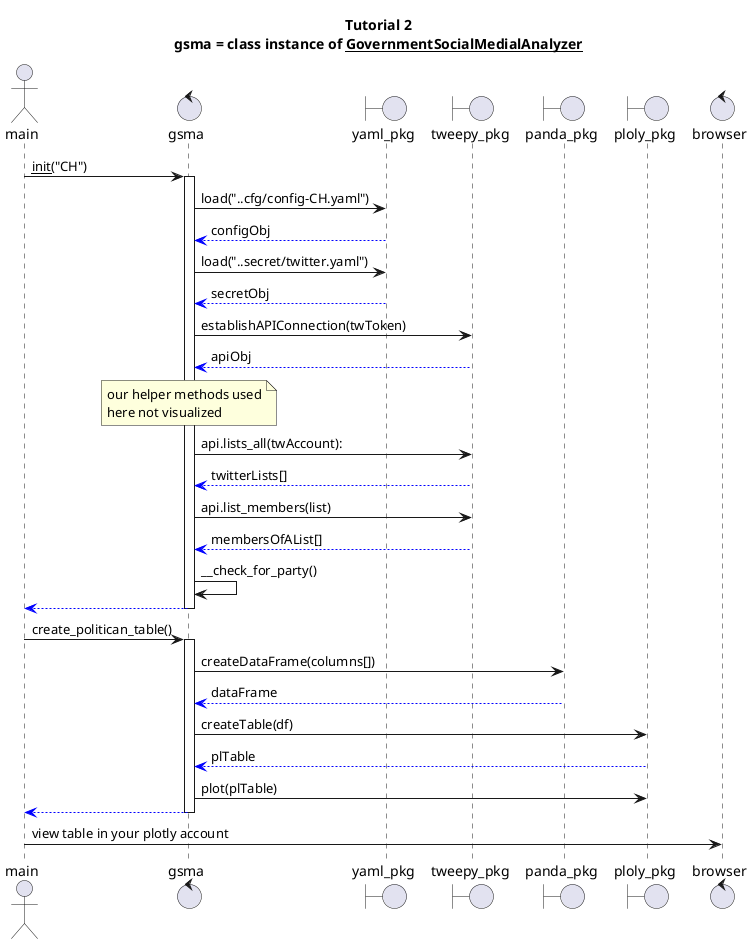@startuml
title
  Tutorial 2
  gsma = class instance of __GovernmentSocialMedialAnalyzer__
end title
actor main
control gsma
boundary yaml_pkg as ya
boundary tweepy_pkg as tw
boundary panda_pkg as pa
boundary ploly_pkg as pl
control browser


main -> gsma: __init__("CH")
    activate gsma
        gsma -> ya: load("..cfg/config-CH.yaml")
        ya --[#blue]> gsma: configObj
        gsma -> ya: load("..secret/twitter.yaml")
        ya --[#blue]> gsma: secretObj
        gsma -> tw: establishAPIConnection(twToken)
        tw --[#blue]> gsma: apiObj
        note over gsma
         our helper methods used
         here not visualized
        end note
        gsma -> tw: api.lists_all(twAccount):
        tw --[#blue]> gsma: twitterLists[]
        gsma -> tw: api.list_members(list)
        tw --[#blue]> gsma: membersOfAList[]
        gsma -> gsma: __check_for_party()
        gsma --[#blue]> main
    deactivate gsma
main -> gsma: create_politican_table()
    activate gsma
        gsma -> pa: createDataFrame(columns[])
        pa --[#blue]> gsma: dataFrame
        gsma -> pl: createTable(df)
        pl --[#blue]> gsma: plTable
        gsma -> pl: plot(plTable)
        gsma --[#blue]> main
    deactivate gsma
main -> browser: view table in your plotly account


@enduml